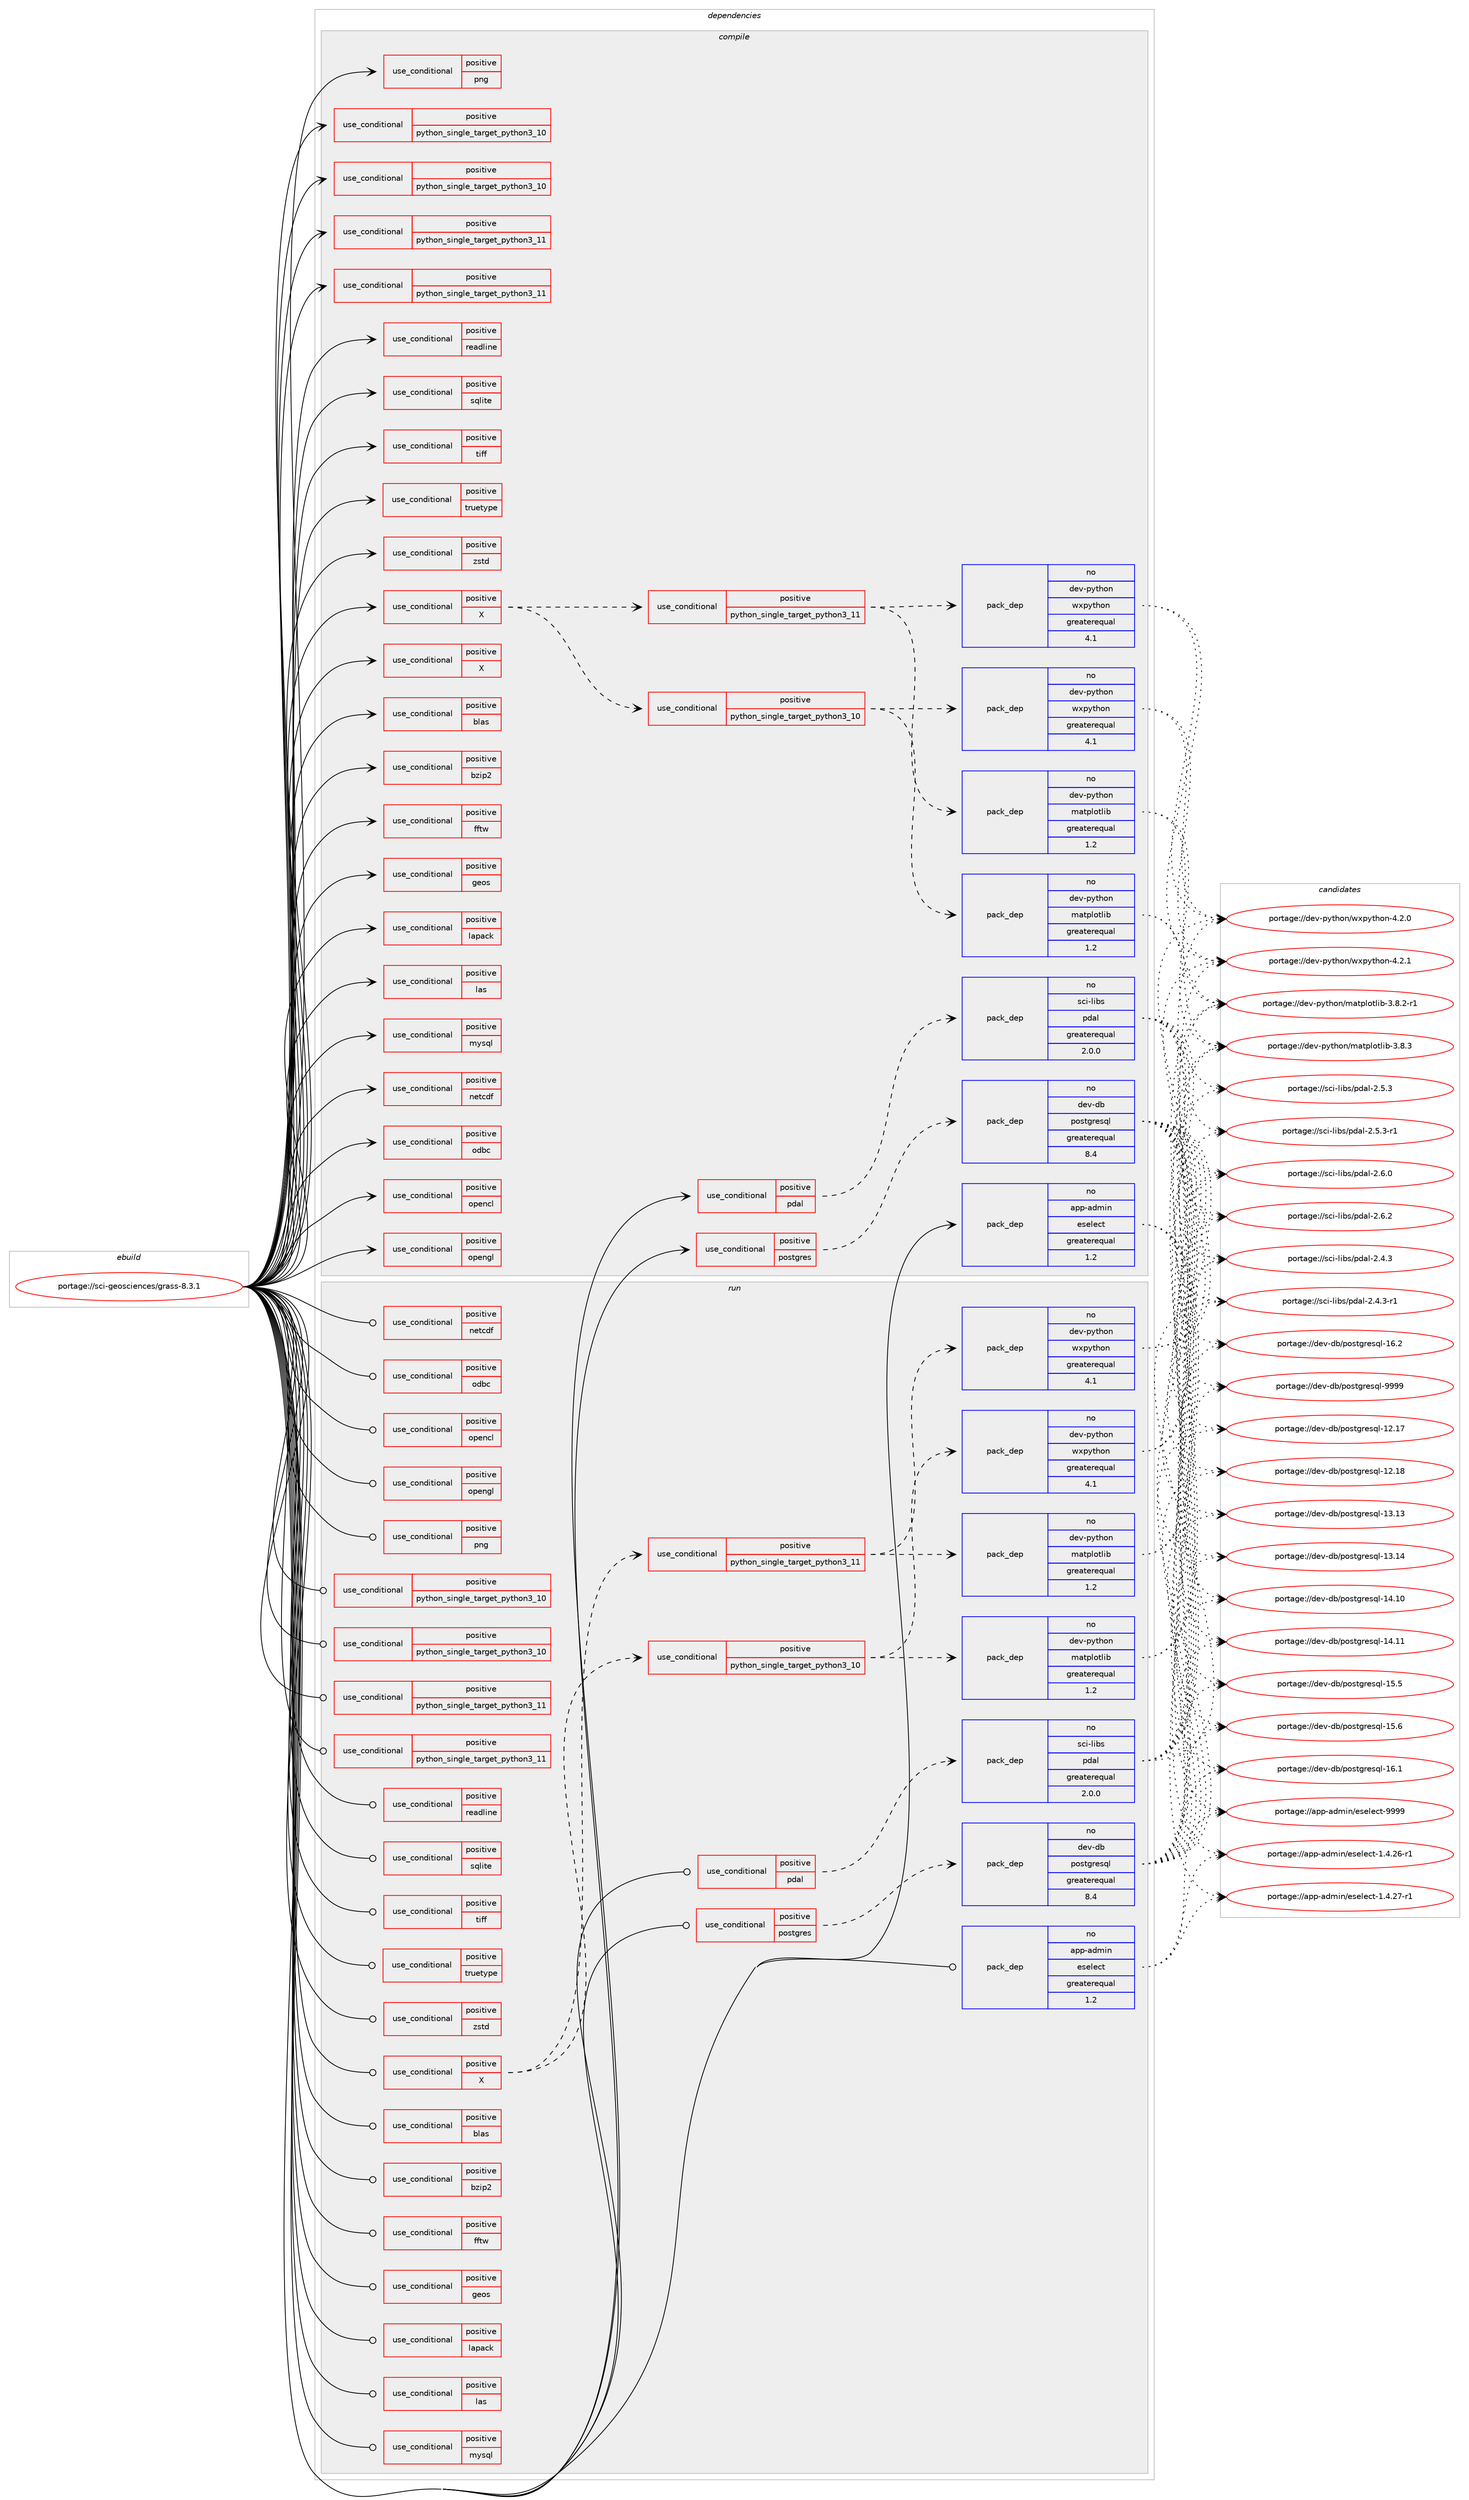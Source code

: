 digraph prolog {

# *************
# Graph options
# *************

newrank=true;
concentrate=true;
compound=true;
graph [rankdir=LR,fontname=Helvetica,fontsize=10,ranksep=1.5];#, ranksep=2.5, nodesep=0.2];
edge  [arrowhead=vee];
node  [fontname=Helvetica,fontsize=10];

# **********
# The ebuild
# **********

subgraph cluster_leftcol {
color=gray;
rank=same;
label=<<i>ebuild</i>>;
id [label="portage://sci-geosciences/grass-8.3.1", color=red, width=4, href="../sci-geosciences/grass-8.3.1.svg"];
}

# ****************
# The dependencies
# ****************

subgraph cluster_midcol {
color=gray;
label=<<i>dependencies</i>>;
subgraph cluster_compile {
fillcolor="#eeeeee";
style=filled;
label=<<i>compile</i>>;
subgraph cond8076 {
dependency11539 [label=<<TABLE BORDER="0" CELLBORDER="1" CELLSPACING="0" CELLPADDING="4"><TR><TD ROWSPAN="3" CELLPADDING="10">use_conditional</TD></TR><TR><TD>positive</TD></TR><TR><TD>X</TD></TR></TABLE>>, shape=none, color=red];
subgraph cond8077 {
dependency11540 [label=<<TABLE BORDER="0" CELLBORDER="1" CELLSPACING="0" CELLPADDING="4"><TR><TD ROWSPAN="3" CELLPADDING="10">use_conditional</TD></TR><TR><TD>positive</TD></TR><TR><TD>python_single_target_python3_10</TD></TR></TABLE>>, shape=none, color=red];
subgraph pack3360 {
dependency11541 [label=<<TABLE BORDER="0" CELLBORDER="1" CELLSPACING="0" CELLPADDING="4" WIDTH="220"><TR><TD ROWSPAN="6" CELLPADDING="30">pack_dep</TD></TR><TR><TD WIDTH="110">no</TD></TR><TR><TD>dev-python</TD></TR><TR><TD>matplotlib</TD></TR><TR><TD>greaterequal</TD></TR><TR><TD>1.2</TD></TR></TABLE>>, shape=none, color=blue];
}
dependency11540:e -> dependency11541:w [weight=20,style="dashed",arrowhead="vee"];
# *** BEGIN UNKNOWN DEPENDENCY TYPE (TODO) ***
# dependency11540 -> package_dependency(portage://sci-geosciences/grass-8.3.1,install,no,dev-python,pillow,none,[,,],[],[use(enable(python_targets_python3_10),negative)])
# *** END UNKNOWN DEPENDENCY TYPE (TODO) ***

subgraph pack3361 {
dependency11542 [label=<<TABLE BORDER="0" CELLBORDER="1" CELLSPACING="0" CELLPADDING="4" WIDTH="220"><TR><TD ROWSPAN="6" CELLPADDING="30">pack_dep</TD></TR><TR><TD WIDTH="110">no</TD></TR><TR><TD>dev-python</TD></TR><TR><TD>wxpython</TD></TR><TR><TD>greaterequal</TD></TR><TR><TD>4.1</TD></TR></TABLE>>, shape=none, color=blue];
}
dependency11540:e -> dependency11542:w [weight=20,style="dashed",arrowhead="vee"];
}
dependency11539:e -> dependency11540:w [weight=20,style="dashed",arrowhead="vee"];
subgraph cond8078 {
dependency11543 [label=<<TABLE BORDER="0" CELLBORDER="1" CELLSPACING="0" CELLPADDING="4"><TR><TD ROWSPAN="3" CELLPADDING="10">use_conditional</TD></TR><TR><TD>positive</TD></TR><TR><TD>python_single_target_python3_11</TD></TR></TABLE>>, shape=none, color=red];
subgraph pack3362 {
dependency11544 [label=<<TABLE BORDER="0" CELLBORDER="1" CELLSPACING="0" CELLPADDING="4" WIDTH="220"><TR><TD ROWSPAN="6" CELLPADDING="30">pack_dep</TD></TR><TR><TD WIDTH="110">no</TD></TR><TR><TD>dev-python</TD></TR><TR><TD>matplotlib</TD></TR><TR><TD>greaterequal</TD></TR><TR><TD>1.2</TD></TR></TABLE>>, shape=none, color=blue];
}
dependency11543:e -> dependency11544:w [weight=20,style="dashed",arrowhead="vee"];
# *** BEGIN UNKNOWN DEPENDENCY TYPE (TODO) ***
# dependency11543 -> package_dependency(portage://sci-geosciences/grass-8.3.1,install,no,dev-python,pillow,none,[,,],[],[use(enable(python_targets_python3_11),negative)])
# *** END UNKNOWN DEPENDENCY TYPE (TODO) ***

subgraph pack3363 {
dependency11545 [label=<<TABLE BORDER="0" CELLBORDER="1" CELLSPACING="0" CELLPADDING="4" WIDTH="220"><TR><TD ROWSPAN="6" CELLPADDING="30">pack_dep</TD></TR><TR><TD WIDTH="110">no</TD></TR><TR><TD>dev-python</TD></TR><TR><TD>wxpython</TD></TR><TR><TD>greaterequal</TD></TR><TR><TD>4.1</TD></TR></TABLE>>, shape=none, color=blue];
}
dependency11543:e -> dependency11545:w [weight=20,style="dashed",arrowhead="vee"];
}
dependency11539:e -> dependency11543:w [weight=20,style="dashed",arrowhead="vee"];
# *** BEGIN UNKNOWN DEPENDENCY TYPE (TODO) ***
# dependency11539 -> package_dependency(portage://sci-geosciences/grass-8.3.1,install,no,x11-libs,cairo,none,[,,],[],[use(enable(X),none)])
# *** END UNKNOWN DEPENDENCY TYPE (TODO) ***

# *** BEGIN UNKNOWN DEPENDENCY TYPE (TODO) ***
# dependency11539 -> package_dependency(portage://sci-geosciences/grass-8.3.1,install,no,x11-libs,libICE,none,[,,],[],[])
# *** END UNKNOWN DEPENDENCY TYPE (TODO) ***

# *** BEGIN UNKNOWN DEPENDENCY TYPE (TODO) ***
# dependency11539 -> package_dependency(portage://sci-geosciences/grass-8.3.1,install,no,x11-libs,libSM,none,[,,],[],[])
# *** END UNKNOWN DEPENDENCY TYPE (TODO) ***

# *** BEGIN UNKNOWN DEPENDENCY TYPE (TODO) ***
# dependency11539 -> package_dependency(portage://sci-geosciences/grass-8.3.1,install,no,x11-libs,libX11,none,[,,],[],[])
# *** END UNKNOWN DEPENDENCY TYPE (TODO) ***

# *** BEGIN UNKNOWN DEPENDENCY TYPE (TODO) ***
# dependency11539 -> package_dependency(portage://sci-geosciences/grass-8.3.1,install,no,x11-libs,libXext,none,[,,],[],[])
# *** END UNKNOWN DEPENDENCY TYPE (TODO) ***

# *** BEGIN UNKNOWN DEPENDENCY TYPE (TODO) ***
# dependency11539 -> package_dependency(portage://sci-geosciences/grass-8.3.1,install,no,x11-libs,libXt,none,[,,],[],[])
# *** END UNKNOWN DEPENDENCY TYPE (TODO) ***

}
id:e -> dependency11539:w [weight=20,style="solid",arrowhead="vee"];
subgraph cond8079 {
dependency11546 [label=<<TABLE BORDER="0" CELLBORDER="1" CELLSPACING="0" CELLPADDING="4"><TR><TD ROWSPAN="3" CELLPADDING="10">use_conditional</TD></TR><TR><TD>positive</TD></TR><TR><TD>X</TD></TR></TABLE>>, shape=none, color=red];
# *** BEGIN UNKNOWN DEPENDENCY TYPE (TODO) ***
# dependency11546 -> package_dependency(portage://sci-geosciences/grass-8.3.1,install,no,x11-base,xorg-proto,none,[,,],[],[])
# *** END UNKNOWN DEPENDENCY TYPE (TODO) ***

}
id:e -> dependency11546:w [weight=20,style="solid",arrowhead="vee"];
subgraph cond8080 {
dependency11547 [label=<<TABLE BORDER="0" CELLBORDER="1" CELLSPACING="0" CELLPADDING="4"><TR><TD ROWSPAN="3" CELLPADDING="10">use_conditional</TD></TR><TR><TD>positive</TD></TR><TR><TD>blas</TD></TR></TABLE>>, shape=none, color=red];
# *** BEGIN UNKNOWN DEPENDENCY TYPE (TODO) ***
# dependency11547 -> package_dependency(portage://sci-geosciences/grass-8.3.1,install,no,virtual,cblas,none,[,,],[],[use(enable(eselect-ldso),positive)])
# *** END UNKNOWN DEPENDENCY TYPE (TODO) ***

# *** BEGIN UNKNOWN DEPENDENCY TYPE (TODO) ***
# dependency11547 -> package_dependency(portage://sci-geosciences/grass-8.3.1,install,no,virtual,blas,none,[,,],[],[use(enable(eselect-ldso),positive)])
# *** END UNKNOWN DEPENDENCY TYPE (TODO) ***

}
id:e -> dependency11547:w [weight=20,style="solid",arrowhead="vee"];
subgraph cond8081 {
dependency11548 [label=<<TABLE BORDER="0" CELLBORDER="1" CELLSPACING="0" CELLPADDING="4"><TR><TD ROWSPAN="3" CELLPADDING="10">use_conditional</TD></TR><TR><TD>positive</TD></TR><TR><TD>bzip2</TD></TR></TABLE>>, shape=none, color=red];
# *** BEGIN UNKNOWN DEPENDENCY TYPE (TODO) ***
# dependency11548 -> package_dependency(portage://sci-geosciences/grass-8.3.1,install,no,app-arch,bzip2,none,[,,],any_same_slot,[])
# *** END UNKNOWN DEPENDENCY TYPE (TODO) ***

}
id:e -> dependency11548:w [weight=20,style="solid",arrowhead="vee"];
subgraph cond8082 {
dependency11549 [label=<<TABLE BORDER="0" CELLBORDER="1" CELLSPACING="0" CELLPADDING="4"><TR><TD ROWSPAN="3" CELLPADDING="10">use_conditional</TD></TR><TR><TD>positive</TD></TR><TR><TD>fftw</TD></TR></TABLE>>, shape=none, color=red];
# *** BEGIN UNKNOWN DEPENDENCY TYPE (TODO) ***
# dependency11549 -> package_dependency(portage://sci-geosciences/grass-8.3.1,install,no,sci-libs,fftw,none,[,,],[slot(3.0),equal],[])
# *** END UNKNOWN DEPENDENCY TYPE (TODO) ***

}
id:e -> dependency11549:w [weight=20,style="solid",arrowhead="vee"];
subgraph cond8083 {
dependency11550 [label=<<TABLE BORDER="0" CELLBORDER="1" CELLSPACING="0" CELLPADDING="4"><TR><TD ROWSPAN="3" CELLPADDING="10">use_conditional</TD></TR><TR><TD>positive</TD></TR><TR><TD>geos</TD></TR></TABLE>>, shape=none, color=red];
# *** BEGIN UNKNOWN DEPENDENCY TYPE (TODO) ***
# dependency11550 -> package_dependency(portage://sci-geosciences/grass-8.3.1,install,no,sci-libs,geos,none,[,,],any_same_slot,[])
# *** END UNKNOWN DEPENDENCY TYPE (TODO) ***

}
id:e -> dependency11550:w [weight=20,style="solid",arrowhead="vee"];
subgraph cond8084 {
dependency11551 [label=<<TABLE BORDER="0" CELLBORDER="1" CELLSPACING="0" CELLPADDING="4"><TR><TD ROWSPAN="3" CELLPADDING="10">use_conditional</TD></TR><TR><TD>positive</TD></TR><TR><TD>lapack</TD></TR></TABLE>>, shape=none, color=red];
# *** BEGIN UNKNOWN DEPENDENCY TYPE (TODO) ***
# dependency11551 -> package_dependency(portage://sci-geosciences/grass-8.3.1,install,no,virtual,lapack,none,[,,],[],[use(enable(eselect-ldso),positive)])
# *** END UNKNOWN DEPENDENCY TYPE (TODO) ***

}
id:e -> dependency11551:w [weight=20,style="solid",arrowhead="vee"];
subgraph cond8085 {
dependency11552 [label=<<TABLE BORDER="0" CELLBORDER="1" CELLSPACING="0" CELLPADDING="4"><TR><TD ROWSPAN="3" CELLPADDING="10">use_conditional</TD></TR><TR><TD>positive</TD></TR><TR><TD>las</TD></TR></TABLE>>, shape=none, color=red];
# *** BEGIN UNKNOWN DEPENDENCY TYPE (TODO) ***
# dependency11552 -> package_dependency(portage://sci-geosciences/grass-8.3.1,install,no,sci-geosciences,liblas,none,[,,],[],[])
# *** END UNKNOWN DEPENDENCY TYPE (TODO) ***

}
id:e -> dependency11552:w [weight=20,style="solid",arrowhead="vee"];
subgraph cond8086 {
dependency11553 [label=<<TABLE BORDER="0" CELLBORDER="1" CELLSPACING="0" CELLPADDING="4"><TR><TD ROWSPAN="3" CELLPADDING="10">use_conditional</TD></TR><TR><TD>positive</TD></TR><TR><TD>mysql</TD></TR></TABLE>>, shape=none, color=red];
# *** BEGIN UNKNOWN DEPENDENCY TYPE (TODO) ***
# dependency11553 -> package_dependency(portage://sci-geosciences/grass-8.3.1,install,no,dev-db,mysql-connector-c,none,[,,],any_same_slot,[])
# *** END UNKNOWN DEPENDENCY TYPE (TODO) ***

}
id:e -> dependency11553:w [weight=20,style="solid",arrowhead="vee"];
subgraph cond8087 {
dependency11554 [label=<<TABLE BORDER="0" CELLBORDER="1" CELLSPACING="0" CELLPADDING="4"><TR><TD ROWSPAN="3" CELLPADDING="10">use_conditional</TD></TR><TR><TD>positive</TD></TR><TR><TD>netcdf</TD></TR></TABLE>>, shape=none, color=red];
# *** BEGIN UNKNOWN DEPENDENCY TYPE (TODO) ***
# dependency11554 -> package_dependency(portage://sci-geosciences/grass-8.3.1,install,no,sci-libs,netcdf,none,[,,],any_same_slot,[])
# *** END UNKNOWN DEPENDENCY TYPE (TODO) ***

}
id:e -> dependency11554:w [weight=20,style="solid",arrowhead="vee"];
subgraph cond8088 {
dependency11555 [label=<<TABLE BORDER="0" CELLBORDER="1" CELLSPACING="0" CELLPADDING="4"><TR><TD ROWSPAN="3" CELLPADDING="10">use_conditional</TD></TR><TR><TD>positive</TD></TR><TR><TD>odbc</TD></TR></TABLE>>, shape=none, color=red];
# *** BEGIN UNKNOWN DEPENDENCY TYPE (TODO) ***
# dependency11555 -> package_dependency(portage://sci-geosciences/grass-8.3.1,install,no,dev-db,unixODBC,none,[,,],[],[])
# *** END UNKNOWN DEPENDENCY TYPE (TODO) ***

}
id:e -> dependency11555:w [weight=20,style="solid",arrowhead="vee"];
subgraph cond8089 {
dependency11556 [label=<<TABLE BORDER="0" CELLBORDER="1" CELLSPACING="0" CELLPADDING="4"><TR><TD ROWSPAN="3" CELLPADDING="10">use_conditional</TD></TR><TR><TD>positive</TD></TR><TR><TD>opencl</TD></TR></TABLE>>, shape=none, color=red];
# *** BEGIN UNKNOWN DEPENDENCY TYPE (TODO) ***
# dependency11556 -> package_dependency(portage://sci-geosciences/grass-8.3.1,install,no,virtual,opencl,none,[,,],[],[])
# *** END UNKNOWN DEPENDENCY TYPE (TODO) ***

}
id:e -> dependency11556:w [weight=20,style="solid",arrowhead="vee"];
subgraph cond8090 {
dependency11557 [label=<<TABLE BORDER="0" CELLBORDER="1" CELLSPACING="0" CELLPADDING="4"><TR><TD ROWSPAN="3" CELLPADDING="10">use_conditional</TD></TR><TR><TD>positive</TD></TR><TR><TD>opengl</TD></TR></TABLE>>, shape=none, color=red];
# *** BEGIN UNKNOWN DEPENDENCY TYPE (TODO) ***
# dependency11557 -> package_dependency(portage://sci-geosciences/grass-8.3.1,install,no,virtual,opengl,none,[,,],[],[])
# *** END UNKNOWN DEPENDENCY TYPE (TODO) ***

}
id:e -> dependency11557:w [weight=20,style="solid",arrowhead="vee"];
subgraph cond8091 {
dependency11558 [label=<<TABLE BORDER="0" CELLBORDER="1" CELLSPACING="0" CELLPADDING="4"><TR><TD ROWSPAN="3" CELLPADDING="10">use_conditional</TD></TR><TR><TD>positive</TD></TR><TR><TD>pdal</TD></TR></TABLE>>, shape=none, color=red];
subgraph pack3364 {
dependency11559 [label=<<TABLE BORDER="0" CELLBORDER="1" CELLSPACING="0" CELLPADDING="4" WIDTH="220"><TR><TD ROWSPAN="6" CELLPADDING="30">pack_dep</TD></TR><TR><TD WIDTH="110">no</TD></TR><TR><TD>sci-libs</TD></TR><TR><TD>pdal</TD></TR><TR><TD>greaterequal</TD></TR><TR><TD>2.0.0</TD></TR></TABLE>>, shape=none, color=blue];
}
dependency11558:e -> dependency11559:w [weight=20,style="dashed",arrowhead="vee"];
}
id:e -> dependency11558:w [weight=20,style="solid",arrowhead="vee"];
subgraph cond8092 {
dependency11560 [label=<<TABLE BORDER="0" CELLBORDER="1" CELLSPACING="0" CELLPADDING="4"><TR><TD ROWSPAN="3" CELLPADDING="10">use_conditional</TD></TR><TR><TD>positive</TD></TR><TR><TD>png</TD></TR></TABLE>>, shape=none, color=red];
# *** BEGIN UNKNOWN DEPENDENCY TYPE (TODO) ***
# dependency11560 -> package_dependency(portage://sci-geosciences/grass-8.3.1,install,no,media-libs,libpng,none,[,,],any_same_slot,[])
# *** END UNKNOWN DEPENDENCY TYPE (TODO) ***

}
id:e -> dependency11560:w [weight=20,style="solid",arrowhead="vee"];
subgraph cond8093 {
dependency11561 [label=<<TABLE BORDER="0" CELLBORDER="1" CELLSPACING="0" CELLPADDING="4"><TR><TD ROWSPAN="3" CELLPADDING="10">use_conditional</TD></TR><TR><TD>positive</TD></TR><TR><TD>postgres</TD></TR></TABLE>>, shape=none, color=red];
subgraph pack3365 {
dependency11562 [label=<<TABLE BORDER="0" CELLBORDER="1" CELLSPACING="0" CELLPADDING="4" WIDTH="220"><TR><TD ROWSPAN="6" CELLPADDING="30">pack_dep</TD></TR><TR><TD WIDTH="110">no</TD></TR><TR><TD>dev-db</TD></TR><TR><TD>postgresql</TD></TR><TR><TD>greaterequal</TD></TR><TR><TD>8.4</TD></TR></TABLE>>, shape=none, color=blue];
}
dependency11561:e -> dependency11562:w [weight=20,style="dashed",arrowhead="vee"];
}
id:e -> dependency11561:w [weight=20,style="solid",arrowhead="vee"];
subgraph cond8094 {
dependency11563 [label=<<TABLE BORDER="0" CELLBORDER="1" CELLSPACING="0" CELLPADDING="4"><TR><TD ROWSPAN="3" CELLPADDING="10">use_conditional</TD></TR><TR><TD>positive</TD></TR><TR><TD>python_single_target_python3_10</TD></TR></TABLE>>, shape=none, color=red];
# *** BEGIN UNKNOWN DEPENDENCY TYPE (TODO) ***
# dependency11563 -> package_dependency(portage://sci-geosciences/grass-8.3.1,install,no,dev-lang,python,none,[,,],[slot(3.10)],[use(enable(sqlite),none)])
# *** END UNKNOWN DEPENDENCY TYPE (TODO) ***

}
id:e -> dependency11563:w [weight=20,style="solid",arrowhead="vee"];
subgraph cond8095 {
dependency11564 [label=<<TABLE BORDER="0" CELLBORDER="1" CELLSPACING="0" CELLPADDING="4"><TR><TD ROWSPAN="3" CELLPADDING="10">use_conditional</TD></TR><TR><TD>positive</TD></TR><TR><TD>python_single_target_python3_10</TD></TR></TABLE>>, shape=none, color=red];
# *** BEGIN UNKNOWN DEPENDENCY TYPE (TODO) ***
# dependency11564 -> package_dependency(portage://sci-geosciences/grass-8.3.1,install,no,dev-python,numpy,none,[,,],[],[use(enable(python_targets_python3_10),negative)])
# *** END UNKNOWN DEPENDENCY TYPE (TODO) ***

# *** BEGIN UNKNOWN DEPENDENCY TYPE (TODO) ***
# dependency11564 -> package_dependency(portage://sci-geosciences/grass-8.3.1,install,no,dev-python,ply,none,[,,],[],[use(enable(python_targets_python3_10),negative)])
# *** END UNKNOWN DEPENDENCY TYPE (TODO) ***

# *** BEGIN UNKNOWN DEPENDENCY TYPE (TODO) ***
# dependency11564 -> package_dependency(portage://sci-geosciences/grass-8.3.1,install,no,dev-python,python-dateutil,none,[,,],[],[use(enable(python_targets_python3_10),negative)])
# *** END UNKNOWN DEPENDENCY TYPE (TODO) ***

# *** BEGIN UNKNOWN DEPENDENCY TYPE (TODO) ***
# dependency11564 -> package_dependency(portage://sci-geosciences/grass-8.3.1,install,no,dev-python,six,none,[,,],[],[use(enable(python_targets_python3_10),negative)])
# *** END UNKNOWN DEPENDENCY TYPE (TODO) ***

}
id:e -> dependency11564:w [weight=20,style="solid",arrowhead="vee"];
subgraph cond8096 {
dependency11565 [label=<<TABLE BORDER="0" CELLBORDER="1" CELLSPACING="0" CELLPADDING="4"><TR><TD ROWSPAN="3" CELLPADDING="10">use_conditional</TD></TR><TR><TD>positive</TD></TR><TR><TD>python_single_target_python3_11</TD></TR></TABLE>>, shape=none, color=red];
# *** BEGIN UNKNOWN DEPENDENCY TYPE (TODO) ***
# dependency11565 -> package_dependency(portage://sci-geosciences/grass-8.3.1,install,no,dev-lang,python,none,[,,],[slot(3.11)],[use(enable(sqlite),none)])
# *** END UNKNOWN DEPENDENCY TYPE (TODO) ***

}
id:e -> dependency11565:w [weight=20,style="solid",arrowhead="vee"];
subgraph cond8097 {
dependency11566 [label=<<TABLE BORDER="0" CELLBORDER="1" CELLSPACING="0" CELLPADDING="4"><TR><TD ROWSPAN="3" CELLPADDING="10">use_conditional</TD></TR><TR><TD>positive</TD></TR><TR><TD>python_single_target_python3_11</TD></TR></TABLE>>, shape=none, color=red];
# *** BEGIN UNKNOWN DEPENDENCY TYPE (TODO) ***
# dependency11566 -> package_dependency(portage://sci-geosciences/grass-8.3.1,install,no,dev-python,numpy,none,[,,],[],[use(enable(python_targets_python3_11),negative)])
# *** END UNKNOWN DEPENDENCY TYPE (TODO) ***

# *** BEGIN UNKNOWN DEPENDENCY TYPE (TODO) ***
# dependency11566 -> package_dependency(portage://sci-geosciences/grass-8.3.1,install,no,dev-python,ply,none,[,,],[],[use(enable(python_targets_python3_11),negative)])
# *** END UNKNOWN DEPENDENCY TYPE (TODO) ***

# *** BEGIN UNKNOWN DEPENDENCY TYPE (TODO) ***
# dependency11566 -> package_dependency(portage://sci-geosciences/grass-8.3.1,install,no,dev-python,python-dateutil,none,[,,],[],[use(enable(python_targets_python3_11),negative)])
# *** END UNKNOWN DEPENDENCY TYPE (TODO) ***

# *** BEGIN UNKNOWN DEPENDENCY TYPE (TODO) ***
# dependency11566 -> package_dependency(portage://sci-geosciences/grass-8.3.1,install,no,dev-python,six,none,[,,],[],[use(enable(python_targets_python3_11),negative)])
# *** END UNKNOWN DEPENDENCY TYPE (TODO) ***

}
id:e -> dependency11566:w [weight=20,style="solid",arrowhead="vee"];
subgraph cond8098 {
dependency11567 [label=<<TABLE BORDER="0" CELLBORDER="1" CELLSPACING="0" CELLPADDING="4"><TR><TD ROWSPAN="3" CELLPADDING="10">use_conditional</TD></TR><TR><TD>positive</TD></TR><TR><TD>readline</TD></TR></TABLE>>, shape=none, color=red];
# *** BEGIN UNKNOWN DEPENDENCY TYPE (TODO) ***
# dependency11567 -> package_dependency(portage://sci-geosciences/grass-8.3.1,install,no,sys-libs,readline,none,[,,],any_same_slot,[])
# *** END UNKNOWN DEPENDENCY TYPE (TODO) ***

}
id:e -> dependency11567:w [weight=20,style="solid",arrowhead="vee"];
subgraph cond8099 {
dependency11568 [label=<<TABLE BORDER="0" CELLBORDER="1" CELLSPACING="0" CELLPADDING="4"><TR><TD ROWSPAN="3" CELLPADDING="10">use_conditional</TD></TR><TR><TD>positive</TD></TR><TR><TD>sqlite</TD></TR></TABLE>>, shape=none, color=red];
# *** BEGIN UNKNOWN DEPENDENCY TYPE (TODO) ***
# dependency11568 -> package_dependency(portage://sci-geosciences/grass-8.3.1,install,no,dev-db,sqlite,none,[,,],[slot(3)],[])
# *** END UNKNOWN DEPENDENCY TYPE (TODO) ***

}
id:e -> dependency11568:w [weight=20,style="solid",arrowhead="vee"];
subgraph cond8100 {
dependency11569 [label=<<TABLE BORDER="0" CELLBORDER="1" CELLSPACING="0" CELLPADDING="4"><TR><TD ROWSPAN="3" CELLPADDING="10">use_conditional</TD></TR><TR><TD>positive</TD></TR><TR><TD>tiff</TD></TR></TABLE>>, shape=none, color=red];
# *** BEGIN UNKNOWN DEPENDENCY TYPE (TODO) ***
# dependency11569 -> package_dependency(portage://sci-geosciences/grass-8.3.1,install,no,media-libs,tiff,none,[,,],any_same_slot,[])
# *** END UNKNOWN DEPENDENCY TYPE (TODO) ***

}
id:e -> dependency11569:w [weight=20,style="solid",arrowhead="vee"];
subgraph cond8101 {
dependency11570 [label=<<TABLE BORDER="0" CELLBORDER="1" CELLSPACING="0" CELLPADDING="4"><TR><TD ROWSPAN="3" CELLPADDING="10">use_conditional</TD></TR><TR><TD>positive</TD></TR><TR><TD>truetype</TD></TR></TABLE>>, shape=none, color=red];
# *** BEGIN UNKNOWN DEPENDENCY TYPE (TODO) ***
# dependency11570 -> package_dependency(portage://sci-geosciences/grass-8.3.1,install,no,media-libs,freetype,none,[,,],[slot(2)],[])
# *** END UNKNOWN DEPENDENCY TYPE (TODO) ***

}
id:e -> dependency11570:w [weight=20,style="solid",arrowhead="vee"];
subgraph cond8102 {
dependency11571 [label=<<TABLE BORDER="0" CELLBORDER="1" CELLSPACING="0" CELLPADDING="4"><TR><TD ROWSPAN="3" CELLPADDING="10">use_conditional</TD></TR><TR><TD>positive</TD></TR><TR><TD>zstd</TD></TR></TABLE>>, shape=none, color=red];
# *** BEGIN UNKNOWN DEPENDENCY TYPE (TODO) ***
# dependency11571 -> package_dependency(portage://sci-geosciences/grass-8.3.1,install,no,app-arch,zstd,none,[,,],any_same_slot,[])
# *** END UNKNOWN DEPENDENCY TYPE (TODO) ***

}
id:e -> dependency11571:w [weight=20,style="solid",arrowhead="vee"];
subgraph pack3366 {
dependency11572 [label=<<TABLE BORDER="0" CELLBORDER="1" CELLSPACING="0" CELLPADDING="4" WIDTH="220"><TR><TD ROWSPAN="6" CELLPADDING="30">pack_dep</TD></TR><TR><TD WIDTH="110">no</TD></TR><TR><TD>app-admin</TD></TR><TR><TD>eselect</TD></TR><TR><TD>greaterequal</TD></TR><TR><TD>1.2</TD></TR></TABLE>>, shape=none, color=blue];
}
id:e -> dependency11572:w [weight=20,style="solid",arrowhead="vee"];
# *** BEGIN UNKNOWN DEPENDENCY TYPE (TODO) ***
# id -> package_dependency(portage://sci-geosciences/grass-8.3.1,install,no,media-libs,glu,none,[,,],[],[])
# *** END UNKNOWN DEPENDENCY TYPE (TODO) ***

# *** BEGIN UNKNOWN DEPENDENCY TYPE (TODO) ***
# id -> package_dependency(portage://sci-geosciences/grass-8.3.1,install,no,media-libs,libglvnd,none,[,,],[],[])
# *** END UNKNOWN DEPENDENCY TYPE (TODO) ***

# *** BEGIN UNKNOWN DEPENDENCY TYPE (TODO) ***
# id -> package_dependency(portage://sci-geosciences/grass-8.3.1,install,no,sci-libs,gdal,none,[,,],any_same_slot,[])
# *** END UNKNOWN DEPENDENCY TYPE (TODO) ***

# *** BEGIN UNKNOWN DEPENDENCY TYPE (TODO) ***
# id -> package_dependency(portage://sci-geosciences/grass-8.3.1,install,no,sci-libs,proj,none,[,,],any_same_slot,[])
# *** END UNKNOWN DEPENDENCY TYPE (TODO) ***

# *** BEGIN UNKNOWN DEPENDENCY TYPE (TODO) ***
# id -> package_dependency(portage://sci-geosciences/grass-8.3.1,install,no,sys-libs,gdbm,none,[,,],any_same_slot,[])
# *** END UNKNOWN DEPENDENCY TYPE (TODO) ***

# *** BEGIN UNKNOWN DEPENDENCY TYPE (TODO) ***
# id -> package_dependency(portage://sci-geosciences/grass-8.3.1,install,no,sys-libs,ncurses,none,[,,],any_same_slot,[])
# *** END UNKNOWN DEPENDENCY TYPE (TODO) ***

# *** BEGIN UNKNOWN DEPENDENCY TYPE (TODO) ***
# id -> package_dependency(portage://sci-geosciences/grass-8.3.1,install,no,sys-libs,zlib,none,[,,],[],[])
# *** END UNKNOWN DEPENDENCY TYPE (TODO) ***

}
subgraph cluster_compileandrun {
fillcolor="#eeeeee";
style=filled;
label=<<i>compile and run</i>>;
}
subgraph cluster_run {
fillcolor="#eeeeee";
style=filled;
label=<<i>run</i>>;
subgraph cond8103 {
dependency11573 [label=<<TABLE BORDER="0" CELLBORDER="1" CELLSPACING="0" CELLPADDING="4"><TR><TD ROWSPAN="3" CELLPADDING="10">use_conditional</TD></TR><TR><TD>positive</TD></TR><TR><TD>X</TD></TR></TABLE>>, shape=none, color=red];
subgraph cond8104 {
dependency11574 [label=<<TABLE BORDER="0" CELLBORDER="1" CELLSPACING="0" CELLPADDING="4"><TR><TD ROWSPAN="3" CELLPADDING="10">use_conditional</TD></TR><TR><TD>positive</TD></TR><TR><TD>python_single_target_python3_10</TD></TR></TABLE>>, shape=none, color=red];
subgraph pack3367 {
dependency11575 [label=<<TABLE BORDER="0" CELLBORDER="1" CELLSPACING="0" CELLPADDING="4" WIDTH="220"><TR><TD ROWSPAN="6" CELLPADDING="30">pack_dep</TD></TR><TR><TD WIDTH="110">no</TD></TR><TR><TD>dev-python</TD></TR><TR><TD>matplotlib</TD></TR><TR><TD>greaterequal</TD></TR><TR><TD>1.2</TD></TR></TABLE>>, shape=none, color=blue];
}
dependency11574:e -> dependency11575:w [weight=20,style="dashed",arrowhead="vee"];
# *** BEGIN UNKNOWN DEPENDENCY TYPE (TODO) ***
# dependency11574 -> package_dependency(portage://sci-geosciences/grass-8.3.1,run,no,dev-python,pillow,none,[,,],[],[use(enable(python_targets_python3_10),negative)])
# *** END UNKNOWN DEPENDENCY TYPE (TODO) ***

subgraph pack3368 {
dependency11576 [label=<<TABLE BORDER="0" CELLBORDER="1" CELLSPACING="0" CELLPADDING="4" WIDTH="220"><TR><TD ROWSPAN="6" CELLPADDING="30">pack_dep</TD></TR><TR><TD WIDTH="110">no</TD></TR><TR><TD>dev-python</TD></TR><TR><TD>wxpython</TD></TR><TR><TD>greaterequal</TD></TR><TR><TD>4.1</TD></TR></TABLE>>, shape=none, color=blue];
}
dependency11574:e -> dependency11576:w [weight=20,style="dashed",arrowhead="vee"];
}
dependency11573:e -> dependency11574:w [weight=20,style="dashed",arrowhead="vee"];
subgraph cond8105 {
dependency11577 [label=<<TABLE BORDER="0" CELLBORDER="1" CELLSPACING="0" CELLPADDING="4"><TR><TD ROWSPAN="3" CELLPADDING="10">use_conditional</TD></TR><TR><TD>positive</TD></TR><TR><TD>python_single_target_python3_11</TD></TR></TABLE>>, shape=none, color=red];
subgraph pack3369 {
dependency11578 [label=<<TABLE BORDER="0" CELLBORDER="1" CELLSPACING="0" CELLPADDING="4" WIDTH="220"><TR><TD ROWSPAN="6" CELLPADDING="30">pack_dep</TD></TR><TR><TD WIDTH="110">no</TD></TR><TR><TD>dev-python</TD></TR><TR><TD>matplotlib</TD></TR><TR><TD>greaterequal</TD></TR><TR><TD>1.2</TD></TR></TABLE>>, shape=none, color=blue];
}
dependency11577:e -> dependency11578:w [weight=20,style="dashed",arrowhead="vee"];
# *** BEGIN UNKNOWN DEPENDENCY TYPE (TODO) ***
# dependency11577 -> package_dependency(portage://sci-geosciences/grass-8.3.1,run,no,dev-python,pillow,none,[,,],[],[use(enable(python_targets_python3_11),negative)])
# *** END UNKNOWN DEPENDENCY TYPE (TODO) ***

subgraph pack3370 {
dependency11579 [label=<<TABLE BORDER="0" CELLBORDER="1" CELLSPACING="0" CELLPADDING="4" WIDTH="220"><TR><TD ROWSPAN="6" CELLPADDING="30">pack_dep</TD></TR><TR><TD WIDTH="110">no</TD></TR><TR><TD>dev-python</TD></TR><TR><TD>wxpython</TD></TR><TR><TD>greaterequal</TD></TR><TR><TD>4.1</TD></TR></TABLE>>, shape=none, color=blue];
}
dependency11577:e -> dependency11579:w [weight=20,style="dashed",arrowhead="vee"];
}
dependency11573:e -> dependency11577:w [weight=20,style="dashed",arrowhead="vee"];
# *** BEGIN UNKNOWN DEPENDENCY TYPE (TODO) ***
# dependency11573 -> package_dependency(portage://sci-geosciences/grass-8.3.1,run,no,x11-libs,cairo,none,[,,],[],[use(enable(X),none)])
# *** END UNKNOWN DEPENDENCY TYPE (TODO) ***

# *** BEGIN UNKNOWN DEPENDENCY TYPE (TODO) ***
# dependency11573 -> package_dependency(portage://sci-geosciences/grass-8.3.1,run,no,x11-libs,libICE,none,[,,],[],[])
# *** END UNKNOWN DEPENDENCY TYPE (TODO) ***

# *** BEGIN UNKNOWN DEPENDENCY TYPE (TODO) ***
# dependency11573 -> package_dependency(portage://sci-geosciences/grass-8.3.1,run,no,x11-libs,libSM,none,[,,],[],[])
# *** END UNKNOWN DEPENDENCY TYPE (TODO) ***

# *** BEGIN UNKNOWN DEPENDENCY TYPE (TODO) ***
# dependency11573 -> package_dependency(portage://sci-geosciences/grass-8.3.1,run,no,x11-libs,libX11,none,[,,],[],[])
# *** END UNKNOWN DEPENDENCY TYPE (TODO) ***

# *** BEGIN UNKNOWN DEPENDENCY TYPE (TODO) ***
# dependency11573 -> package_dependency(portage://sci-geosciences/grass-8.3.1,run,no,x11-libs,libXext,none,[,,],[],[])
# *** END UNKNOWN DEPENDENCY TYPE (TODO) ***

# *** BEGIN UNKNOWN DEPENDENCY TYPE (TODO) ***
# dependency11573 -> package_dependency(portage://sci-geosciences/grass-8.3.1,run,no,x11-libs,libXt,none,[,,],[],[])
# *** END UNKNOWN DEPENDENCY TYPE (TODO) ***

}
id:e -> dependency11573:w [weight=20,style="solid",arrowhead="odot"];
subgraph cond8106 {
dependency11580 [label=<<TABLE BORDER="0" CELLBORDER="1" CELLSPACING="0" CELLPADDING="4"><TR><TD ROWSPAN="3" CELLPADDING="10">use_conditional</TD></TR><TR><TD>positive</TD></TR><TR><TD>blas</TD></TR></TABLE>>, shape=none, color=red];
# *** BEGIN UNKNOWN DEPENDENCY TYPE (TODO) ***
# dependency11580 -> package_dependency(portage://sci-geosciences/grass-8.3.1,run,no,virtual,cblas,none,[,,],[],[use(enable(eselect-ldso),positive)])
# *** END UNKNOWN DEPENDENCY TYPE (TODO) ***

# *** BEGIN UNKNOWN DEPENDENCY TYPE (TODO) ***
# dependency11580 -> package_dependency(portage://sci-geosciences/grass-8.3.1,run,no,virtual,blas,none,[,,],[],[use(enable(eselect-ldso),positive)])
# *** END UNKNOWN DEPENDENCY TYPE (TODO) ***

}
id:e -> dependency11580:w [weight=20,style="solid",arrowhead="odot"];
subgraph cond8107 {
dependency11581 [label=<<TABLE BORDER="0" CELLBORDER="1" CELLSPACING="0" CELLPADDING="4"><TR><TD ROWSPAN="3" CELLPADDING="10">use_conditional</TD></TR><TR><TD>positive</TD></TR><TR><TD>bzip2</TD></TR></TABLE>>, shape=none, color=red];
# *** BEGIN UNKNOWN DEPENDENCY TYPE (TODO) ***
# dependency11581 -> package_dependency(portage://sci-geosciences/grass-8.3.1,run,no,app-arch,bzip2,none,[,,],any_same_slot,[])
# *** END UNKNOWN DEPENDENCY TYPE (TODO) ***

}
id:e -> dependency11581:w [weight=20,style="solid",arrowhead="odot"];
subgraph cond8108 {
dependency11582 [label=<<TABLE BORDER="0" CELLBORDER="1" CELLSPACING="0" CELLPADDING="4"><TR><TD ROWSPAN="3" CELLPADDING="10">use_conditional</TD></TR><TR><TD>positive</TD></TR><TR><TD>fftw</TD></TR></TABLE>>, shape=none, color=red];
# *** BEGIN UNKNOWN DEPENDENCY TYPE (TODO) ***
# dependency11582 -> package_dependency(portage://sci-geosciences/grass-8.3.1,run,no,sci-libs,fftw,none,[,,],[slot(3.0),equal],[])
# *** END UNKNOWN DEPENDENCY TYPE (TODO) ***

}
id:e -> dependency11582:w [weight=20,style="solid",arrowhead="odot"];
subgraph cond8109 {
dependency11583 [label=<<TABLE BORDER="0" CELLBORDER="1" CELLSPACING="0" CELLPADDING="4"><TR><TD ROWSPAN="3" CELLPADDING="10">use_conditional</TD></TR><TR><TD>positive</TD></TR><TR><TD>geos</TD></TR></TABLE>>, shape=none, color=red];
# *** BEGIN UNKNOWN DEPENDENCY TYPE (TODO) ***
# dependency11583 -> package_dependency(portage://sci-geosciences/grass-8.3.1,run,no,sci-libs,geos,none,[,,],any_same_slot,[])
# *** END UNKNOWN DEPENDENCY TYPE (TODO) ***

}
id:e -> dependency11583:w [weight=20,style="solid",arrowhead="odot"];
subgraph cond8110 {
dependency11584 [label=<<TABLE BORDER="0" CELLBORDER="1" CELLSPACING="0" CELLPADDING="4"><TR><TD ROWSPAN="3" CELLPADDING="10">use_conditional</TD></TR><TR><TD>positive</TD></TR><TR><TD>lapack</TD></TR></TABLE>>, shape=none, color=red];
# *** BEGIN UNKNOWN DEPENDENCY TYPE (TODO) ***
# dependency11584 -> package_dependency(portage://sci-geosciences/grass-8.3.1,run,no,virtual,lapack,none,[,,],[],[use(enable(eselect-ldso),positive)])
# *** END UNKNOWN DEPENDENCY TYPE (TODO) ***

}
id:e -> dependency11584:w [weight=20,style="solid",arrowhead="odot"];
subgraph cond8111 {
dependency11585 [label=<<TABLE BORDER="0" CELLBORDER="1" CELLSPACING="0" CELLPADDING="4"><TR><TD ROWSPAN="3" CELLPADDING="10">use_conditional</TD></TR><TR><TD>positive</TD></TR><TR><TD>las</TD></TR></TABLE>>, shape=none, color=red];
# *** BEGIN UNKNOWN DEPENDENCY TYPE (TODO) ***
# dependency11585 -> package_dependency(portage://sci-geosciences/grass-8.3.1,run,no,sci-geosciences,liblas,none,[,,],[],[])
# *** END UNKNOWN DEPENDENCY TYPE (TODO) ***

}
id:e -> dependency11585:w [weight=20,style="solid",arrowhead="odot"];
subgraph cond8112 {
dependency11586 [label=<<TABLE BORDER="0" CELLBORDER="1" CELLSPACING="0" CELLPADDING="4"><TR><TD ROWSPAN="3" CELLPADDING="10">use_conditional</TD></TR><TR><TD>positive</TD></TR><TR><TD>mysql</TD></TR></TABLE>>, shape=none, color=red];
# *** BEGIN UNKNOWN DEPENDENCY TYPE (TODO) ***
# dependency11586 -> package_dependency(portage://sci-geosciences/grass-8.3.1,run,no,dev-db,mysql-connector-c,none,[,,],any_same_slot,[])
# *** END UNKNOWN DEPENDENCY TYPE (TODO) ***

}
id:e -> dependency11586:w [weight=20,style="solid",arrowhead="odot"];
subgraph cond8113 {
dependency11587 [label=<<TABLE BORDER="0" CELLBORDER="1" CELLSPACING="0" CELLPADDING="4"><TR><TD ROWSPAN="3" CELLPADDING="10">use_conditional</TD></TR><TR><TD>positive</TD></TR><TR><TD>netcdf</TD></TR></TABLE>>, shape=none, color=red];
# *** BEGIN UNKNOWN DEPENDENCY TYPE (TODO) ***
# dependency11587 -> package_dependency(portage://sci-geosciences/grass-8.3.1,run,no,sci-libs,netcdf,none,[,,],any_same_slot,[])
# *** END UNKNOWN DEPENDENCY TYPE (TODO) ***

}
id:e -> dependency11587:w [weight=20,style="solid",arrowhead="odot"];
subgraph cond8114 {
dependency11588 [label=<<TABLE BORDER="0" CELLBORDER="1" CELLSPACING="0" CELLPADDING="4"><TR><TD ROWSPAN="3" CELLPADDING="10">use_conditional</TD></TR><TR><TD>positive</TD></TR><TR><TD>odbc</TD></TR></TABLE>>, shape=none, color=red];
# *** BEGIN UNKNOWN DEPENDENCY TYPE (TODO) ***
# dependency11588 -> package_dependency(portage://sci-geosciences/grass-8.3.1,run,no,dev-db,unixODBC,none,[,,],[],[])
# *** END UNKNOWN DEPENDENCY TYPE (TODO) ***

}
id:e -> dependency11588:w [weight=20,style="solid",arrowhead="odot"];
subgraph cond8115 {
dependency11589 [label=<<TABLE BORDER="0" CELLBORDER="1" CELLSPACING="0" CELLPADDING="4"><TR><TD ROWSPAN="3" CELLPADDING="10">use_conditional</TD></TR><TR><TD>positive</TD></TR><TR><TD>opencl</TD></TR></TABLE>>, shape=none, color=red];
# *** BEGIN UNKNOWN DEPENDENCY TYPE (TODO) ***
# dependency11589 -> package_dependency(portage://sci-geosciences/grass-8.3.1,run,no,virtual,opencl,none,[,,],[],[])
# *** END UNKNOWN DEPENDENCY TYPE (TODO) ***

}
id:e -> dependency11589:w [weight=20,style="solid",arrowhead="odot"];
subgraph cond8116 {
dependency11590 [label=<<TABLE BORDER="0" CELLBORDER="1" CELLSPACING="0" CELLPADDING="4"><TR><TD ROWSPAN="3" CELLPADDING="10">use_conditional</TD></TR><TR><TD>positive</TD></TR><TR><TD>opengl</TD></TR></TABLE>>, shape=none, color=red];
# *** BEGIN UNKNOWN DEPENDENCY TYPE (TODO) ***
# dependency11590 -> package_dependency(portage://sci-geosciences/grass-8.3.1,run,no,virtual,opengl,none,[,,],[],[])
# *** END UNKNOWN DEPENDENCY TYPE (TODO) ***

}
id:e -> dependency11590:w [weight=20,style="solid",arrowhead="odot"];
subgraph cond8117 {
dependency11591 [label=<<TABLE BORDER="0" CELLBORDER="1" CELLSPACING="0" CELLPADDING="4"><TR><TD ROWSPAN="3" CELLPADDING="10">use_conditional</TD></TR><TR><TD>positive</TD></TR><TR><TD>pdal</TD></TR></TABLE>>, shape=none, color=red];
subgraph pack3371 {
dependency11592 [label=<<TABLE BORDER="0" CELLBORDER="1" CELLSPACING="0" CELLPADDING="4" WIDTH="220"><TR><TD ROWSPAN="6" CELLPADDING="30">pack_dep</TD></TR><TR><TD WIDTH="110">no</TD></TR><TR><TD>sci-libs</TD></TR><TR><TD>pdal</TD></TR><TR><TD>greaterequal</TD></TR><TR><TD>2.0.0</TD></TR></TABLE>>, shape=none, color=blue];
}
dependency11591:e -> dependency11592:w [weight=20,style="dashed",arrowhead="vee"];
}
id:e -> dependency11591:w [weight=20,style="solid",arrowhead="odot"];
subgraph cond8118 {
dependency11593 [label=<<TABLE BORDER="0" CELLBORDER="1" CELLSPACING="0" CELLPADDING="4"><TR><TD ROWSPAN="3" CELLPADDING="10">use_conditional</TD></TR><TR><TD>positive</TD></TR><TR><TD>png</TD></TR></TABLE>>, shape=none, color=red];
# *** BEGIN UNKNOWN DEPENDENCY TYPE (TODO) ***
# dependency11593 -> package_dependency(portage://sci-geosciences/grass-8.3.1,run,no,media-libs,libpng,none,[,,],any_same_slot,[])
# *** END UNKNOWN DEPENDENCY TYPE (TODO) ***

}
id:e -> dependency11593:w [weight=20,style="solid",arrowhead="odot"];
subgraph cond8119 {
dependency11594 [label=<<TABLE BORDER="0" CELLBORDER="1" CELLSPACING="0" CELLPADDING="4"><TR><TD ROWSPAN="3" CELLPADDING="10">use_conditional</TD></TR><TR><TD>positive</TD></TR><TR><TD>postgres</TD></TR></TABLE>>, shape=none, color=red];
subgraph pack3372 {
dependency11595 [label=<<TABLE BORDER="0" CELLBORDER="1" CELLSPACING="0" CELLPADDING="4" WIDTH="220"><TR><TD ROWSPAN="6" CELLPADDING="30">pack_dep</TD></TR><TR><TD WIDTH="110">no</TD></TR><TR><TD>dev-db</TD></TR><TR><TD>postgresql</TD></TR><TR><TD>greaterequal</TD></TR><TR><TD>8.4</TD></TR></TABLE>>, shape=none, color=blue];
}
dependency11594:e -> dependency11595:w [weight=20,style="dashed",arrowhead="vee"];
}
id:e -> dependency11594:w [weight=20,style="solid",arrowhead="odot"];
subgraph cond8120 {
dependency11596 [label=<<TABLE BORDER="0" CELLBORDER="1" CELLSPACING="0" CELLPADDING="4"><TR><TD ROWSPAN="3" CELLPADDING="10">use_conditional</TD></TR><TR><TD>positive</TD></TR><TR><TD>python_single_target_python3_10</TD></TR></TABLE>>, shape=none, color=red];
# *** BEGIN UNKNOWN DEPENDENCY TYPE (TODO) ***
# dependency11596 -> package_dependency(portage://sci-geosciences/grass-8.3.1,run,no,dev-lang,python,none,[,,],[slot(3.10)],[use(enable(sqlite),none)])
# *** END UNKNOWN DEPENDENCY TYPE (TODO) ***

}
id:e -> dependency11596:w [weight=20,style="solid",arrowhead="odot"];
subgraph cond8121 {
dependency11597 [label=<<TABLE BORDER="0" CELLBORDER="1" CELLSPACING="0" CELLPADDING="4"><TR><TD ROWSPAN="3" CELLPADDING="10">use_conditional</TD></TR><TR><TD>positive</TD></TR><TR><TD>python_single_target_python3_10</TD></TR></TABLE>>, shape=none, color=red];
# *** BEGIN UNKNOWN DEPENDENCY TYPE (TODO) ***
# dependency11597 -> package_dependency(portage://sci-geosciences/grass-8.3.1,run,no,dev-python,numpy,none,[,,],[],[use(enable(python_targets_python3_10),negative)])
# *** END UNKNOWN DEPENDENCY TYPE (TODO) ***

# *** BEGIN UNKNOWN DEPENDENCY TYPE (TODO) ***
# dependency11597 -> package_dependency(portage://sci-geosciences/grass-8.3.1,run,no,dev-python,ply,none,[,,],[],[use(enable(python_targets_python3_10),negative)])
# *** END UNKNOWN DEPENDENCY TYPE (TODO) ***

# *** BEGIN UNKNOWN DEPENDENCY TYPE (TODO) ***
# dependency11597 -> package_dependency(portage://sci-geosciences/grass-8.3.1,run,no,dev-python,python-dateutil,none,[,,],[],[use(enable(python_targets_python3_10),negative)])
# *** END UNKNOWN DEPENDENCY TYPE (TODO) ***

# *** BEGIN UNKNOWN DEPENDENCY TYPE (TODO) ***
# dependency11597 -> package_dependency(portage://sci-geosciences/grass-8.3.1,run,no,dev-python,six,none,[,,],[],[use(enable(python_targets_python3_10),negative)])
# *** END UNKNOWN DEPENDENCY TYPE (TODO) ***

}
id:e -> dependency11597:w [weight=20,style="solid",arrowhead="odot"];
subgraph cond8122 {
dependency11598 [label=<<TABLE BORDER="0" CELLBORDER="1" CELLSPACING="0" CELLPADDING="4"><TR><TD ROWSPAN="3" CELLPADDING="10">use_conditional</TD></TR><TR><TD>positive</TD></TR><TR><TD>python_single_target_python3_11</TD></TR></TABLE>>, shape=none, color=red];
# *** BEGIN UNKNOWN DEPENDENCY TYPE (TODO) ***
# dependency11598 -> package_dependency(portage://sci-geosciences/grass-8.3.1,run,no,dev-lang,python,none,[,,],[slot(3.11)],[use(enable(sqlite),none)])
# *** END UNKNOWN DEPENDENCY TYPE (TODO) ***

}
id:e -> dependency11598:w [weight=20,style="solid",arrowhead="odot"];
subgraph cond8123 {
dependency11599 [label=<<TABLE BORDER="0" CELLBORDER="1" CELLSPACING="0" CELLPADDING="4"><TR><TD ROWSPAN="3" CELLPADDING="10">use_conditional</TD></TR><TR><TD>positive</TD></TR><TR><TD>python_single_target_python3_11</TD></TR></TABLE>>, shape=none, color=red];
# *** BEGIN UNKNOWN DEPENDENCY TYPE (TODO) ***
# dependency11599 -> package_dependency(portage://sci-geosciences/grass-8.3.1,run,no,dev-python,numpy,none,[,,],[],[use(enable(python_targets_python3_11),negative)])
# *** END UNKNOWN DEPENDENCY TYPE (TODO) ***

# *** BEGIN UNKNOWN DEPENDENCY TYPE (TODO) ***
# dependency11599 -> package_dependency(portage://sci-geosciences/grass-8.3.1,run,no,dev-python,ply,none,[,,],[],[use(enable(python_targets_python3_11),negative)])
# *** END UNKNOWN DEPENDENCY TYPE (TODO) ***

# *** BEGIN UNKNOWN DEPENDENCY TYPE (TODO) ***
# dependency11599 -> package_dependency(portage://sci-geosciences/grass-8.3.1,run,no,dev-python,python-dateutil,none,[,,],[],[use(enable(python_targets_python3_11),negative)])
# *** END UNKNOWN DEPENDENCY TYPE (TODO) ***

# *** BEGIN UNKNOWN DEPENDENCY TYPE (TODO) ***
# dependency11599 -> package_dependency(portage://sci-geosciences/grass-8.3.1,run,no,dev-python,six,none,[,,],[],[use(enable(python_targets_python3_11),negative)])
# *** END UNKNOWN DEPENDENCY TYPE (TODO) ***

}
id:e -> dependency11599:w [weight=20,style="solid",arrowhead="odot"];
subgraph cond8124 {
dependency11600 [label=<<TABLE BORDER="0" CELLBORDER="1" CELLSPACING="0" CELLPADDING="4"><TR><TD ROWSPAN="3" CELLPADDING="10">use_conditional</TD></TR><TR><TD>positive</TD></TR><TR><TD>readline</TD></TR></TABLE>>, shape=none, color=red];
# *** BEGIN UNKNOWN DEPENDENCY TYPE (TODO) ***
# dependency11600 -> package_dependency(portage://sci-geosciences/grass-8.3.1,run,no,sys-libs,readline,none,[,,],any_same_slot,[])
# *** END UNKNOWN DEPENDENCY TYPE (TODO) ***

}
id:e -> dependency11600:w [weight=20,style="solid",arrowhead="odot"];
subgraph cond8125 {
dependency11601 [label=<<TABLE BORDER="0" CELLBORDER="1" CELLSPACING="0" CELLPADDING="4"><TR><TD ROWSPAN="3" CELLPADDING="10">use_conditional</TD></TR><TR><TD>positive</TD></TR><TR><TD>sqlite</TD></TR></TABLE>>, shape=none, color=red];
# *** BEGIN UNKNOWN DEPENDENCY TYPE (TODO) ***
# dependency11601 -> package_dependency(portage://sci-geosciences/grass-8.3.1,run,no,dev-db,sqlite,none,[,,],[slot(3)],[])
# *** END UNKNOWN DEPENDENCY TYPE (TODO) ***

}
id:e -> dependency11601:w [weight=20,style="solid",arrowhead="odot"];
subgraph cond8126 {
dependency11602 [label=<<TABLE BORDER="0" CELLBORDER="1" CELLSPACING="0" CELLPADDING="4"><TR><TD ROWSPAN="3" CELLPADDING="10">use_conditional</TD></TR><TR><TD>positive</TD></TR><TR><TD>tiff</TD></TR></TABLE>>, shape=none, color=red];
# *** BEGIN UNKNOWN DEPENDENCY TYPE (TODO) ***
# dependency11602 -> package_dependency(portage://sci-geosciences/grass-8.3.1,run,no,media-libs,tiff,none,[,,],any_same_slot,[])
# *** END UNKNOWN DEPENDENCY TYPE (TODO) ***

}
id:e -> dependency11602:w [weight=20,style="solid",arrowhead="odot"];
subgraph cond8127 {
dependency11603 [label=<<TABLE BORDER="0" CELLBORDER="1" CELLSPACING="0" CELLPADDING="4"><TR><TD ROWSPAN="3" CELLPADDING="10">use_conditional</TD></TR><TR><TD>positive</TD></TR><TR><TD>truetype</TD></TR></TABLE>>, shape=none, color=red];
# *** BEGIN UNKNOWN DEPENDENCY TYPE (TODO) ***
# dependency11603 -> package_dependency(portage://sci-geosciences/grass-8.3.1,run,no,media-libs,freetype,none,[,,],[slot(2)],[])
# *** END UNKNOWN DEPENDENCY TYPE (TODO) ***

}
id:e -> dependency11603:w [weight=20,style="solid",arrowhead="odot"];
subgraph cond8128 {
dependency11604 [label=<<TABLE BORDER="0" CELLBORDER="1" CELLSPACING="0" CELLPADDING="4"><TR><TD ROWSPAN="3" CELLPADDING="10">use_conditional</TD></TR><TR><TD>positive</TD></TR><TR><TD>zstd</TD></TR></TABLE>>, shape=none, color=red];
# *** BEGIN UNKNOWN DEPENDENCY TYPE (TODO) ***
# dependency11604 -> package_dependency(portage://sci-geosciences/grass-8.3.1,run,no,app-arch,zstd,none,[,,],any_same_slot,[])
# *** END UNKNOWN DEPENDENCY TYPE (TODO) ***

}
id:e -> dependency11604:w [weight=20,style="solid",arrowhead="odot"];
subgraph pack3373 {
dependency11605 [label=<<TABLE BORDER="0" CELLBORDER="1" CELLSPACING="0" CELLPADDING="4" WIDTH="220"><TR><TD ROWSPAN="6" CELLPADDING="30">pack_dep</TD></TR><TR><TD WIDTH="110">no</TD></TR><TR><TD>app-admin</TD></TR><TR><TD>eselect</TD></TR><TR><TD>greaterequal</TD></TR><TR><TD>1.2</TD></TR></TABLE>>, shape=none, color=blue];
}
id:e -> dependency11605:w [weight=20,style="solid",arrowhead="odot"];
# *** BEGIN UNKNOWN DEPENDENCY TYPE (TODO) ***
# id -> package_dependency(portage://sci-geosciences/grass-8.3.1,run,no,media-libs,glu,none,[,,],[],[])
# *** END UNKNOWN DEPENDENCY TYPE (TODO) ***

# *** BEGIN UNKNOWN DEPENDENCY TYPE (TODO) ***
# id -> package_dependency(portage://sci-geosciences/grass-8.3.1,run,no,media-libs,libglvnd,none,[,,],[],[])
# *** END UNKNOWN DEPENDENCY TYPE (TODO) ***

# *** BEGIN UNKNOWN DEPENDENCY TYPE (TODO) ***
# id -> package_dependency(portage://sci-geosciences/grass-8.3.1,run,no,sci-libs,gdal,none,[,,],any_same_slot,[])
# *** END UNKNOWN DEPENDENCY TYPE (TODO) ***

# *** BEGIN UNKNOWN DEPENDENCY TYPE (TODO) ***
# id -> package_dependency(portage://sci-geosciences/grass-8.3.1,run,no,sci-libs,proj,none,[,,],any_same_slot,[])
# *** END UNKNOWN DEPENDENCY TYPE (TODO) ***

# *** BEGIN UNKNOWN DEPENDENCY TYPE (TODO) ***
# id -> package_dependency(portage://sci-geosciences/grass-8.3.1,run,no,sys-libs,gdbm,none,[,,],any_same_slot,[])
# *** END UNKNOWN DEPENDENCY TYPE (TODO) ***

# *** BEGIN UNKNOWN DEPENDENCY TYPE (TODO) ***
# id -> package_dependency(portage://sci-geosciences/grass-8.3.1,run,no,sys-libs,ncurses,none,[,,],any_same_slot,[])
# *** END UNKNOWN DEPENDENCY TYPE (TODO) ***

# *** BEGIN UNKNOWN DEPENDENCY TYPE (TODO) ***
# id -> package_dependency(portage://sci-geosciences/grass-8.3.1,run,no,sys-libs,zlib,none,[,,],[],[])
# *** END UNKNOWN DEPENDENCY TYPE (TODO) ***

}
}

# **************
# The candidates
# **************

subgraph cluster_choices {
rank=same;
color=gray;
label=<<i>candidates</i>>;

subgraph choice3360 {
color=black;
nodesep=1;
choice100101118451121211161041111104710997116112108111116108105984551465646504511449 [label="portage://dev-python/matplotlib-3.8.2-r1", color=red, width=4,href="../dev-python/matplotlib-3.8.2-r1.svg"];
choice10010111845112121116104111110471099711611210811111610810598455146564651 [label="portage://dev-python/matplotlib-3.8.3", color=red, width=4,href="../dev-python/matplotlib-3.8.3.svg"];
dependency11541:e -> choice100101118451121211161041111104710997116112108111116108105984551465646504511449:w [style=dotted,weight="100"];
dependency11541:e -> choice10010111845112121116104111110471099711611210811111610810598455146564651:w [style=dotted,weight="100"];
}
subgraph choice3361 {
color=black;
nodesep=1;
choice1001011184511212111610411111047119120112121116104111110455246504648 [label="portage://dev-python/wxpython-4.2.0", color=red, width=4,href="../dev-python/wxpython-4.2.0.svg"];
choice1001011184511212111610411111047119120112121116104111110455246504649 [label="portage://dev-python/wxpython-4.2.1", color=red, width=4,href="../dev-python/wxpython-4.2.1.svg"];
dependency11542:e -> choice1001011184511212111610411111047119120112121116104111110455246504648:w [style=dotted,weight="100"];
dependency11542:e -> choice1001011184511212111610411111047119120112121116104111110455246504649:w [style=dotted,weight="100"];
}
subgraph choice3362 {
color=black;
nodesep=1;
choice100101118451121211161041111104710997116112108111116108105984551465646504511449 [label="portage://dev-python/matplotlib-3.8.2-r1", color=red, width=4,href="../dev-python/matplotlib-3.8.2-r1.svg"];
choice10010111845112121116104111110471099711611210811111610810598455146564651 [label="portage://dev-python/matplotlib-3.8.3", color=red, width=4,href="../dev-python/matplotlib-3.8.3.svg"];
dependency11544:e -> choice100101118451121211161041111104710997116112108111116108105984551465646504511449:w [style=dotted,weight="100"];
dependency11544:e -> choice10010111845112121116104111110471099711611210811111610810598455146564651:w [style=dotted,weight="100"];
}
subgraph choice3363 {
color=black;
nodesep=1;
choice1001011184511212111610411111047119120112121116104111110455246504648 [label="portage://dev-python/wxpython-4.2.0", color=red, width=4,href="../dev-python/wxpython-4.2.0.svg"];
choice1001011184511212111610411111047119120112121116104111110455246504649 [label="portage://dev-python/wxpython-4.2.1", color=red, width=4,href="../dev-python/wxpython-4.2.1.svg"];
dependency11545:e -> choice1001011184511212111610411111047119120112121116104111110455246504648:w [style=dotted,weight="100"];
dependency11545:e -> choice1001011184511212111610411111047119120112121116104111110455246504649:w [style=dotted,weight="100"];
}
subgraph choice3364 {
color=black;
nodesep=1;
choice1159910545108105981154711210097108455046524651 [label="portage://sci-libs/pdal-2.4.3", color=red, width=4,href="../sci-libs/pdal-2.4.3.svg"];
choice11599105451081059811547112100971084550465246514511449 [label="portage://sci-libs/pdal-2.4.3-r1", color=red, width=4,href="../sci-libs/pdal-2.4.3-r1.svg"];
choice1159910545108105981154711210097108455046534651 [label="portage://sci-libs/pdal-2.5.3", color=red, width=4,href="../sci-libs/pdal-2.5.3.svg"];
choice11599105451081059811547112100971084550465346514511449 [label="portage://sci-libs/pdal-2.5.3-r1", color=red, width=4,href="../sci-libs/pdal-2.5.3-r1.svg"];
choice1159910545108105981154711210097108455046544648 [label="portage://sci-libs/pdal-2.6.0", color=red, width=4,href="../sci-libs/pdal-2.6.0.svg"];
choice1159910545108105981154711210097108455046544650 [label="portage://sci-libs/pdal-2.6.2", color=red, width=4,href="../sci-libs/pdal-2.6.2.svg"];
dependency11559:e -> choice1159910545108105981154711210097108455046524651:w [style=dotted,weight="100"];
dependency11559:e -> choice11599105451081059811547112100971084550465246514511449:w [style=dotted,weight="100"];
dependency11559:e -> choice1159910545108105981154711210097108455046534651:w [style=dotted,weight="100"];
dependency11559:e -> choice11599105451081059811547112100971084550465346514511449:w [style=dotted,weight="100"];
dependency11559:e -> choice1159910545108105981154711210097108455046544648:w [style=dotted,weight="100"];
dependency11559:e -> choice1159910545108105981154711210097108455046544650:w [style=dotted,weight="100"];
}
subgraph choice3365 {
color=black;
nodesep=1;
choice100101118451009847112111115116103114101115113108454950464955 [label="portage://dev-db/postgresql-12.17", color=red, width=4,href="../dev-db/postgresql-12.17.svg"];
choice100101118451009847112111115116103114101115113108454950464956 [label="portage://dev-db/postgresql-12.18", color=red, width=4,href="../dev-db/postgresql-12.18.svg"];
choice100101118451009847112111115116103114101115113108454951464951 [label="portage://dev-db/postgresql-13.13", color=red, width=4,href="../dev-db/postgresql-13.13.svg"];
choice100101118451009847112111115116103114101115113108454951464952 [label="portage://dev-db/postgresql-13.14", color=red, width=4,href="../dev-db/postgresql-13.14.svg"];
choice100101118451009847112111115116103114101115113108454952464948 [label="portage://dev-db/postgresql-14.10", color=red, width=4,href="../dev-db/postgresql-14.10.svg"];
choice100101118451009847112111115116103114101115113108454952464949 [label="portage://dev-db/postgresql-14.11", color=red, width=4,href="../dev-db/postgresql-14.11.svg"];
choice1001011184510098471121111151161031141011151131084549534653 [label="portage://dev-db/postgresql-15.5", color=red, width=4,href="../dev-db/postgresql-15.5.svg"];
choice1001011184510098471121111151161031141011151131084549534654 [label="portage://dev-db/postgresql-15.6", color=red, width=4,href="../dev-db/postgresql-15.6.svg"];
choice1001011184510098471121111151161031141011151131084549544649 [label="portage://dev-db/postgresql-16.1", color=red, width=4,href="../dev-db/postgresql-16.1.svg"];
choice1001011184510098471121111151161031141011151131084549544650 [label="portage://dev-db/postgresql-16.2", color=red, width=4,href="../dev-db/postgresql-16.2.svg"];
choice1001011184510098471121111151161031141011151131084557575757 [label="portage://dev-db/postgresql-9999", color=red, width=4,href="../dev-db/postgresql-9999.svg"];
dependency11562:e -> choice100101118451009847112111115116103114101115113108454950464955:w [style=dotted,weight="100"];
dependency11562:e -> choice100101118451009847112111115116103114101115113108454950464956:w [style=dotted,weight="100"];
dependency11562:e -> choice100101118451009847112111115116103114101115113108454951464951:w [style=dotted,weight="100"];
dependency11562:e -> choice100101118451009847112111115116103114101115113108454951464952:w [style=dotted,weight="100"];
dependency11562:e -> choice100101118451009847112111115116103114101115113108454952464948:w [style=dotted,weight="100"];
dependency11562:e -> choice100101118451009847112111115116103114101115113108454952464949:w [style=dotted,weight="100"];
dependency11562:e -> choice1001011184510098471121111151161031141011151131084549534653:w [style=dotted,weight="100"];
dependency11562:e -> choice1001011184510098471121111151161031141011151131084549534654:w [style=dotted,weight="100"];
dependency11562:e -> choice1001011184510098471121111151161031141011151131084549544649:w [style=dotted,weight="100"];
dependency11562:e -> choice1001011184510098471121111151161031141011151131084549544650:w [style=dotted,weight="100"];
dependency11562:e -> choice1001011184510098471121111151161031141011151131084557575757:w [style=dotted,weight="100"];
}
subgraph choice3366 {
color=black;
nodesep=1;
choice9711211245971001091051104710111510110810199116454946524650544511449 [label="portage://app-admin/eselect-1.4.26-r1", color=red, width=4,href="../app-admin/eselect-1.4.26-r1.svg"];
choice9711211245971001091051104710111510110810199116454946524650554511449 [label="portage://app-admin/eselect-1.4.27-r1", color=red, width=4,href="../app-admin/eselect-1.4.27-r1.svg"];
choice97112112459710010910511047101115101108101991164557575757 [label="portage://app-admin/eselect-9999", color=red, width=4,href="../app-admin/eselect-9999.svg"];
dependency11572:e -> choice9711211245971001091051104710111510110810199116454946524650544511449:w [style=dotted,weight="100"];
dependency11572:e -> choice9711211245971001091051104710111510110810199116454946524650554511449:w [style=dotted,weight="100"];
dependency11572:e -> choice97112112459710010910511047101115101108101991164557575757:w [style=dotted,weight="100"];
}
subgraph choice3367 {
color=black;
nodesep=1;
choice100101118451121211161041111104710997116112108111116108105984551465646504511449 [label="portage://dev-python/matplotlib-3.8.2-r1", color=red, width=4,href="../dev-python/matplotlib-3.8.2-r1.svg"];
choice10010111845112121116104111110471099711611210811111610810598455146564651 [label="portage://dev-python/matplotlib-3.8.3", color=red, width=4,href="../dev-python/matplotlib-3.8.3.svg"];
dependency11575:e -> choice100101118451121211161041111104710997116112108111116108105984551465646504511449:w [style=dotted,weight="100"];
dependency11575:e -> choice10010111845112121116104111110471099711611210811111610810598455146564651:w [style=dotted,weight="100"];
}
subgraph choice3368 {
color=black;
nodesep=1;
choice1001011184511212111610411111047119120112121116104111110455246504648 [label="portage://dev-python/wxpython-4.2.0", color=red, width=4,href="../dev-python/wxpython-4.2.0.svg"];
choice1001011184511212111610411111047119120112121116104111110455246504649 [label="portage://dev-python/wxpython-4.2.1", color=red, width=4,href="../dev-python/wxpython-4.2.1.svg"];
dependency11576:e -> choice1001011184511212111610411111047119120112121116104111110455246504648:w [style=dotted,weight="100"];
dependency11576:e -> choice1001011184511212111610411111047119120112121116104111110455246504649:w [style=dotted,weight="100"];
}
subgraph choice3369 {
color=black;
nodesep=1;
choice100101118451121211161041111104710997116112108111116108105984551465646504511449 [label="portage://dev-python/matplotlib-3.8.2-r1", color=red, width=4,href="../dev-python/matplotlib-3.8.2-r1.svg"];
choice10010111845112121116104111110471099711611210811111610810598455146564651 [label="portage://dev-python/matplotlib-3.8.3", color=red, width=4,href="../dev-python/matplotlib-3.8.3.svg"];
dependency11578:e -> choice100101118451121211161041111104710997116112108111116108105984551465646504511449:w [style=dotted,weight="100"];
dependency11578:e -> choice10010111845112121116104111110471099711611210811111610810598455146564651:w [style=dotted,weight="100"];
}
subgraph choice3370 {
color=black;
nodesep=1;
choice1001011184511212111610411111047119120112121116104111110455246504648 [label="portage://dev-python/wxpython-4.2.0", color=red, width=4,href="../dev-python/wxpython-4.2.0.svg"];
choice1001011184511212111610411111047119120112121116104111110455246504649 [label="portage://dev-python/wxpython-4.2.1", color=red, width=4,href="../dev-python/wxpython-4.2.1.svg"];
dependency11579:e -> choice1001011184511212111610411111047119120112121116104111110455246504648:w [style=dotted,weight="100"];
dependency11579:e -> choice1001011184511212111610411111047119120112121116104111110455246504649:w [style=dotted,weight="100"];
}
subgraph choice3371 {
color=black;
nodesep=1;
choice1159910545108105981154711210097108455046524651 [label="portage://sci-libs/pdal-2.4.3", color=red, width=4,href="../sci-libs/pdal-2.4.3.svg"];
choice11599105451081059811547112100971084550465246514511449 [label="portage://sci-libs/pdal-2.4.3-r1", color=red, width=4,href="../sci-libs/pdal-2.4.3-r1.svg"];
choice1159910545108105981154711210097108455046534651 [label="portage://sci-libs/pdal-2.5.3", color=red, width=4,href="../sci-libs/pdal-2.5.3.svg"];
choice11599105451081059811547112100971084550465346514511449 [label="portage://sci-libs/pdal-2.5.3-r1", color=red, width=4,href="../sci-libs/pdal-2.5.3-r1.svg"];
choice1159910545108105981154711210097108455046544648 [label="portage://sci-libs/pdal-2.6.0", color=red, width=4,href="../sci-libs/pdal-2.6.0.svg"];
choice1159910545108105981154711210097108455046544650 [label="portage://sci-libs/pdal-2.6.2", color=red, width=4,href="../sci-libs/pdal-2.6.2.svg"];
dependency11592:e -> choice1159910545108105981154711210097108455046524651:w [style=dotted,weight="100"];
dependency11592:e -> choice11599105451081059811547112100971084550465246514511449:w [style=dotted,weight="100"];
dependency11592:e -> choice1159910545108105981154711210097108455046534651:w [style=dotted,weight="100"];
dependency11592:e -> choice11599105451081059811547112100971084550465346514511449:w [style=dotted,weight="100"];
dependency11592:e -> choice1159910545108105981154711210097108455046544648:w [style=dotted,weight="100"];
dependency11592:e -> choice1159910545108105981154711210097108455046544650:w [style=dotted,weight="100"];
}
subgraph choice3372 {
color=black;
nodesep=1;
choice100101118451009847112111115116103114101115113108454950464955 [label="portage://dev-db/postgresql-12.17", color=red, width=4,href="../dev-db/postgresql-12.17.svg"];
choice100101118451009847112111115116103114101115113108454950464956 [label="portage://dev-db/postgresql-12.18", color=red, width=4,href="../dev-db/postgresql-12.18.svg"];
choice100101118451009847112111115116103114101115113108454951464951 [label="portage://dev-db/postgresql-13.13", color=red, width=4,href="../dev-db/postgresql-13.13.svg"];
choice100101118451009847112111115116103114101115113108454951464952 [label="portage://dev-db/postgresql-13.14", color=red, width=4,href="../dev-db/postgresql-13.14.svg"];
choice100101118451009847112111115116103114101115113108454952464948 [label="portage://dev-db/postgresql-14.10", color=red, width=4,href="../dev-db/postgresql-14.10.svg"];
choice100101118451009847112111115116103114101115113108454952464949 [label="portage://dev-db/postgresql-14.11", color=red, width=4,href="../dev-db/postgresql-14.11.svg"];
choice1001011184510098471121111151161031141011151131084549534653 [label="portage://dev-db/postgresql-15.5", color=red, width=4,href="../dev-db/postgresql-15.5.svg"];
choice1001011184510098471121111151161031141011151131084549534654 [label="portage://dev-db/postgresql-15.6", color=red, width=4,href="../dev-db/postgresql-15.6.svg"];
choice1001011184510098471121111151161031141011151131084549544649 [label="portage://dev-db/postgresql-16.1", color=red, width=4,href="../dev-db/postgresql-16.1.svg"];
choice1001011184510098471121111151161031141011151131084549544650 [label="portage://dev-db/postgresql-16.2", color=red, width=4,href="../dev-db/postgresql-16.2.svg"];
choice1001011184510098471121111151161031141011151131084557575757 [label="portage://dev-db/postgresql-9999", color=red, width=4,href="../dev-db/postgresql-9999.svg"];
dependency11595:e -> choice100101118451009847112111115116103114101115113108454950464955:w [style=dotted,weight="100"];
dependency11595:e -> choice100101118451009847112111115116103114101115113108454950464956:w [style=dotted,weight="100"];
dependency11595:e -> choice100101118451009847112111115116103114101115113108454951464951:w [style=dotted,weight="100"];
dependency11595:e -> choice100101118451009847112111115116103114101115113108454951464952:w [style=dotted,weight="100"];
dependency11595:e -> choice100101118451009847112111115116103114101115113108454952464948:w [style=dotted,weight="100"];
dependency11595:e -> choice100101118451009847112111115116103114101115113108454952464949:w [style=dotted,weight="100"];
dependency11595:e -> choice1001011184510098471121111151161031141011151131084549534653:w [style=dotted,weight="100"];
dependency11595:e -> choice1001011184510098471121111151161031141011151131084549534654:w [style=dotted,weight="100"];
dependency11595:e -> choice1001011184510098471121111151161031141011151131084549544649:w [style=dotted,weight="100"];
dependency11595:e -> choice1001011184510098471121111151161031141011151131084549544650:w [style=dotted,weight="100"];
dependency11595:e -> choice1001011184510098471121111151161031141011151131084557575757:w [style=dotted,weight="100"];
}
subgraph choice3373 {
color=black;
nodesep=1;
choice9711211245971001091051104710111510110810199116454946524650544511449 [label="portage://app-admin/eselect-1.4.26-r1", color=red, width=4,href="../app-admin/eselect-1.4.26-r1.svg"];
choice9711211245971001091051104710111510110810199116454946524650554511449 [label="portage://app-admin/eselect-1.4.27-r1", color=red, width=4,href="../app-admin/eselect-1.4.27-r1.svg"];
choice97112112459710010910511047101115101108101991164557575757 [label="portage://app-admin/eselect-9999", color=red, width=4,href="../app-admin/eselect-9999.svg"];
dependency11605:e -> choice9711211245971001091051104710111510110810199116454946524650544511449:w [style=dotted,weight="100"];
dependency11605:e -> choice9711211245971001091051104710111510110810199116454946524650554511449:w [style=dotted,weight="100"];
dependency11605:e -> choice97112112459710010910511047101115101108101991164557575757:w [style=dotted,weight="100"];
}
}

}
